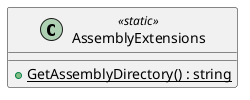 @startuml
class AssemblyExtensions <<static>> {
    + {static} GetAssemblyDirectory() : string
}
@enduml
